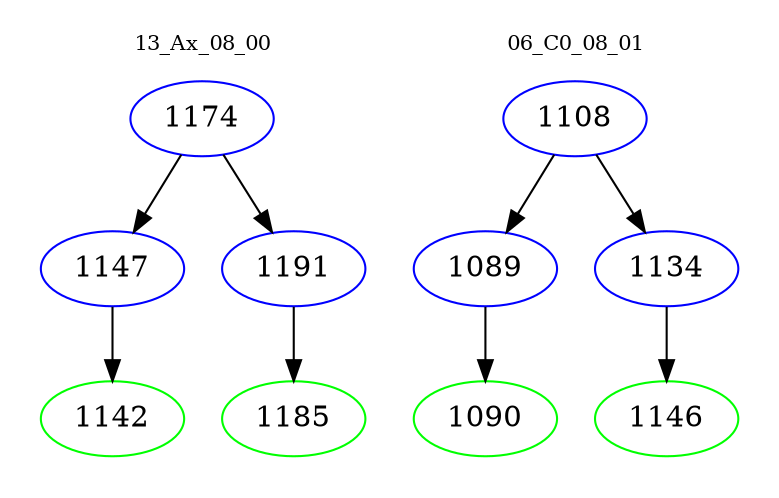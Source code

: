 digraph{
subgraph cluster_0 {
color = white
label = "13_Ax_08_00";
fontsize=10;
T0_1174 [label="1174", color="blue"]
T0_1174 -> T0_1147 [color="black"]
T0_1147 [label="1147", color="blue"]
T0_1147 -> T0_1142 [color="black"]
T0_1142 [label="1142", color="green"]
T0_1174 -> T0_1191 [color="black"]
T0_1191 [label="1191", color="blue"]
T0_1191 -> T0_1185 [color="black"]
T0_1185 [label="1185", color="green"]
}
subgraph cluster_1 {
color = white
label = "06_C0_08_01";
fontsize=10;
T1_1108 [label="1108", color="blue"]
T1_1108 -> T1_1089 [color="black"]
T1_1089 [label="1089", color="blue"]
T1_1089 -> T1_1090 [color="black"]
T1_1090 [label="1090", color="green"]
T1_1108 -> T1_1134 [color="black"]
T1_1134 [label="1134", color="blue"]
T1_1134 -> T1_1146 [color="black"]
T1_1146 [label="1146", color="green"]
}
}
